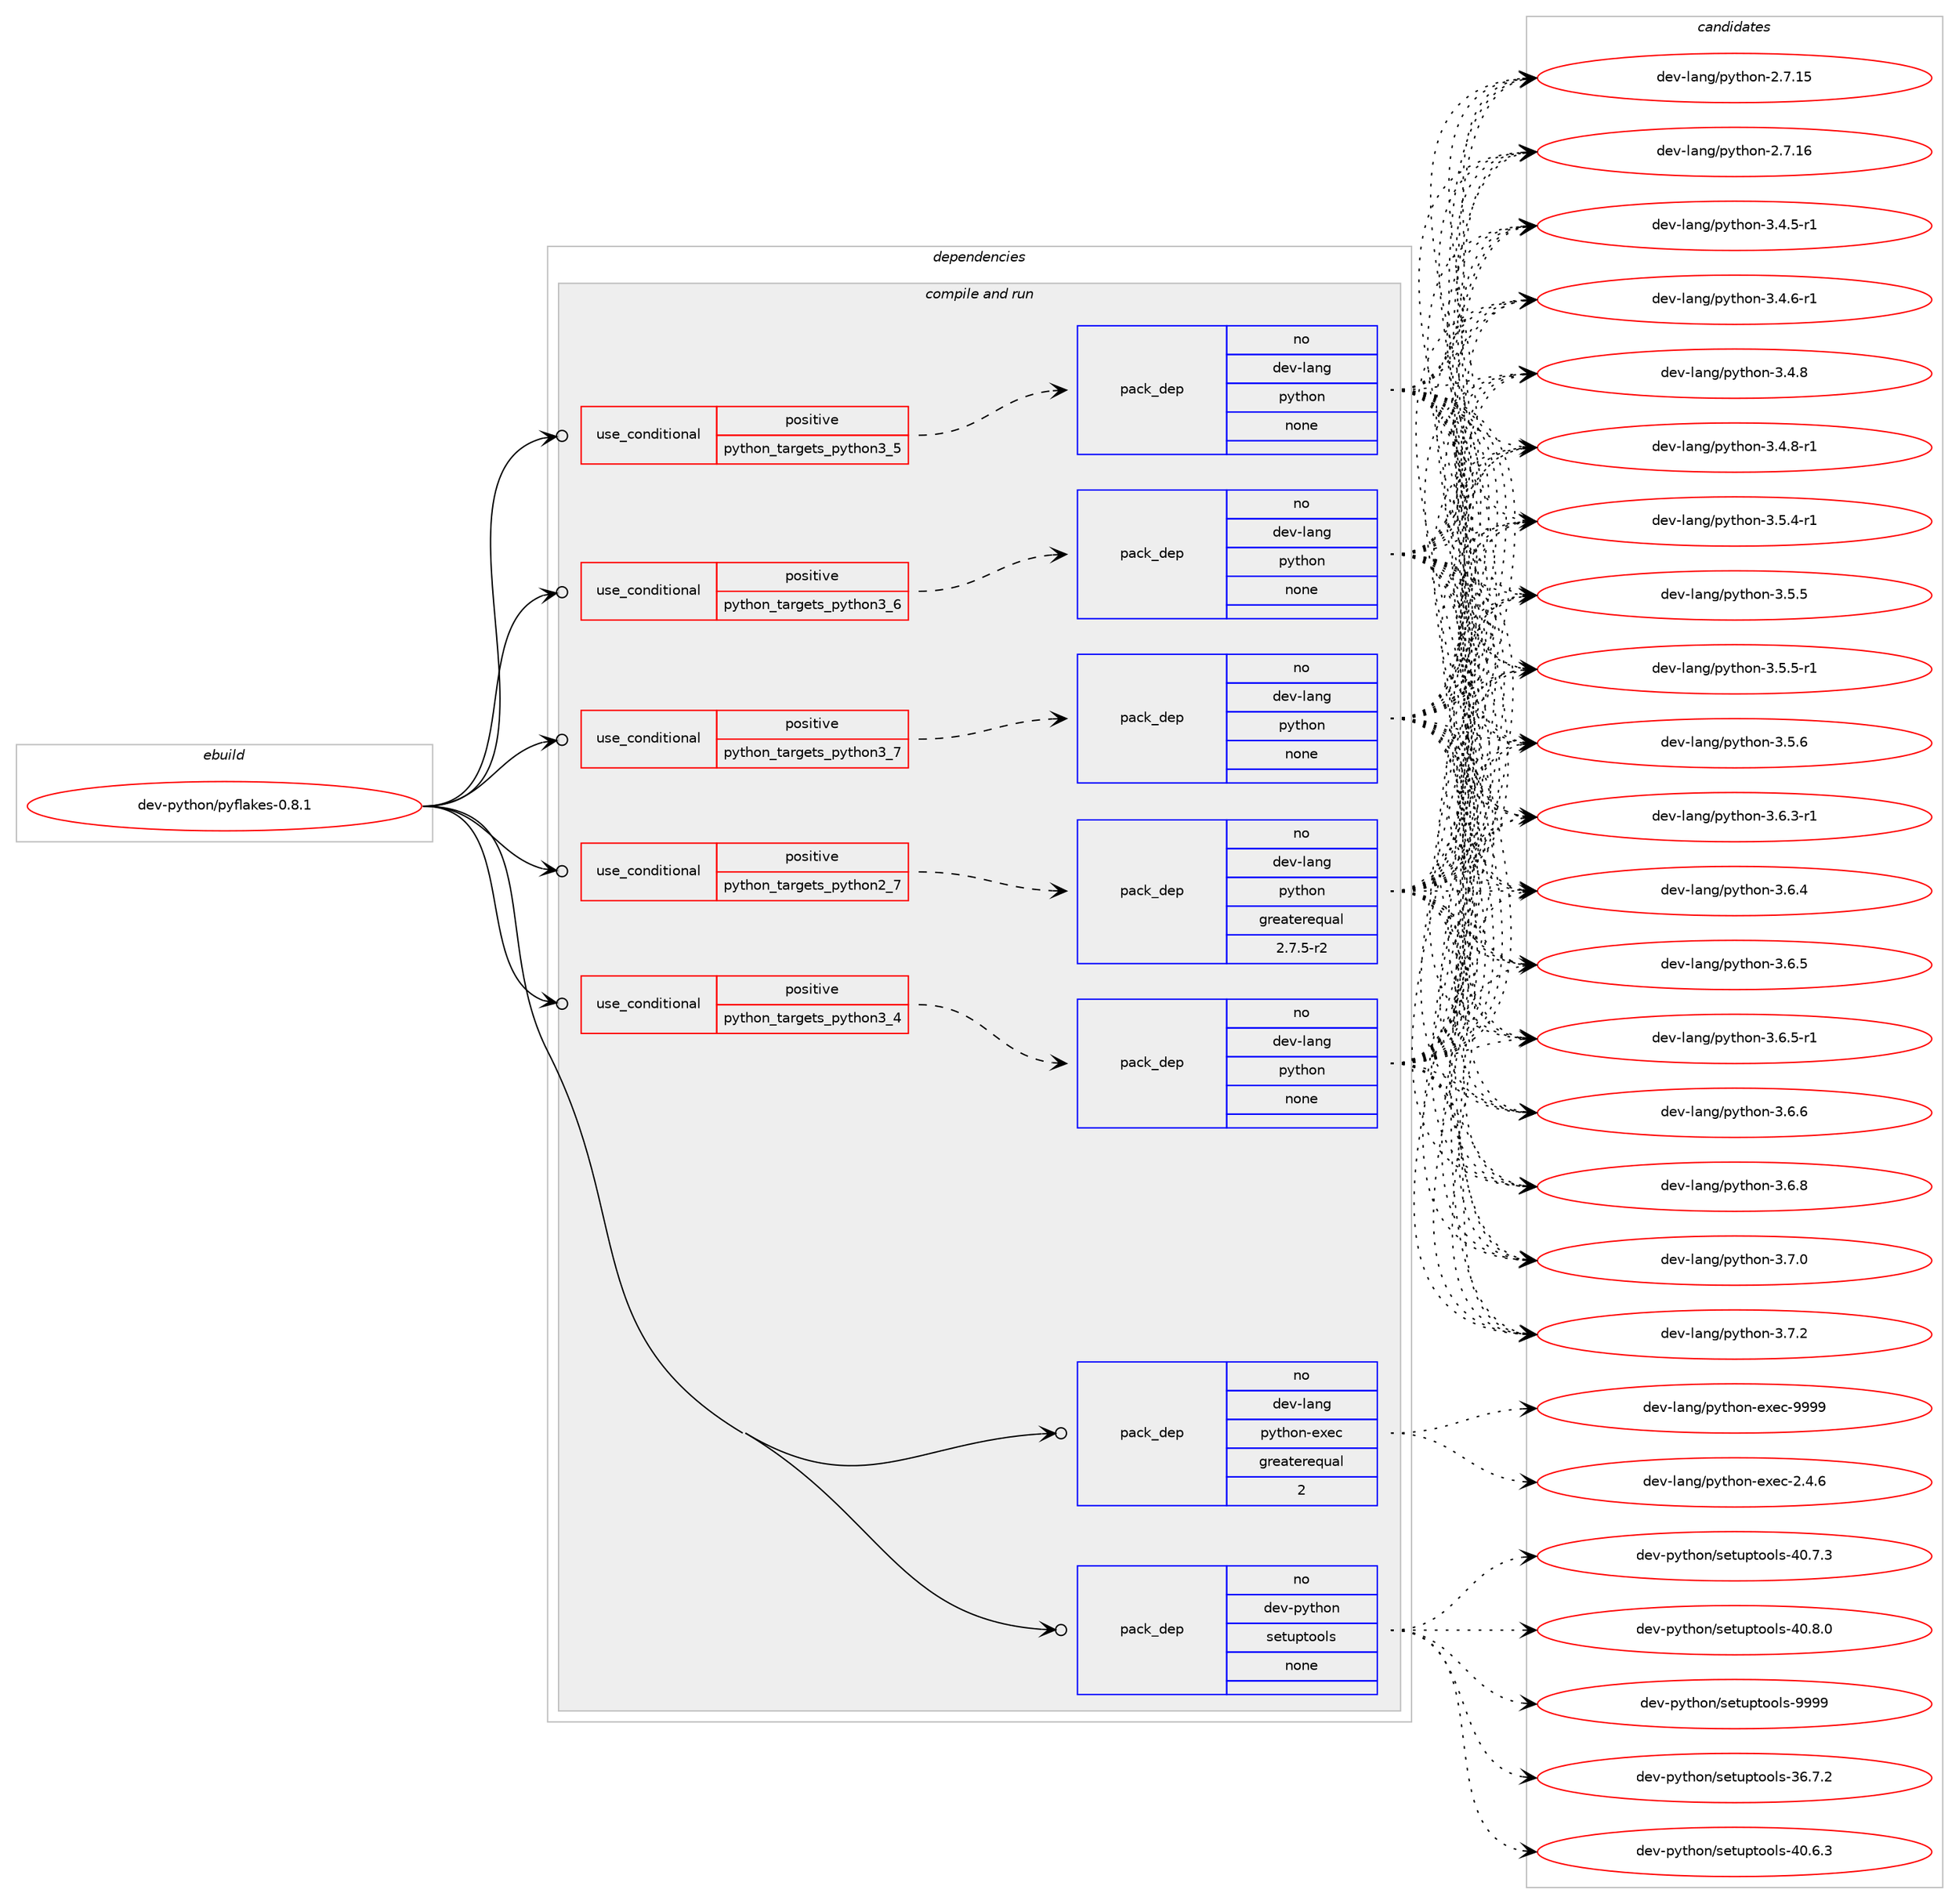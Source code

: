 digraph prolog {

# *************
# Graph options
# *************

newrank=true;
concentrate=true;
compound=true;
graph [rankdir=LR,fontname=Helvetica,fontsize=10,ranksep=1.5];#, ranksep=2.5, nodesep=0.2];
edge  [arrowhead=vee];
node  [fontname=Helvetica,fontsize=10];

# **********
# The ebuild
# **********

subgraph cluster_leftcol {
color=gray;
rank=same;
label=<<i>ebuild</i>>;
id [label="dev-python/pyflakes-0.8.1", color=red, width=4, href="../dev-python/pyflakes-0.8.1.svg"];
}

# ****************
# The dependencies
# ****************

subgraph cluster_midcol {
color=gray;
label=<<i>dependencies</i>>;
subgraph cluster_compile {
fillcolor="#eeeeee";
style=filled;
label=<<i>compile</i>>;
}
subgraph cluster_compileandrun {
fillcolor="#eeeeee";
style=filled;
label=<<i>compile and run</i>>;
subgraph cond380722 {
dependency1429072 [label=<<TABLE BORDER="0" CELLBORDER="1" CELLSPACING="0" CELLPADDING="4"><TR><TD ROWSPAN="3" CELLPADDING="10">use_conditional</TD></TR><TR><TD>positive</TD></TR><TR><TD>python_targets_python2_7</TD></TR></TABLE>>, shape=none, color=red];
subgraph pack1025032 {
dependency1429073 [label=<<TABLE BORDER="0" CELLBORDER="1" CELLSPACING="0" CELLPADDING="4" WIDTH="220"><TR><TD ROWSPAN="6" CELLPADDING="30">pack_dep</TD></TR><TR><TD WIDTH="110">no</TD></TR><TR><TD>dev-lang</TD></TR><TR><TD>python</TD></TR><TR><TD>greaterequal</TD></TR><TR><TD>2.7.5-r2</TD></TR></TABLE>>, shape=none, color=blue];
}
dependency1429072:e -> dependency1429073:w [weight=20,style="dashed",arrowhead="vee"];
}
id:e -> dependency1429072:w [weight=20,style="solid",arrowhead="odotvee"];
subgraph cond380723 {
dependency1429074 [label=<<TABLE BORDER="0" CELLBORDER="1" CELLSPACING="0" CELLPADDING="4"><TR><TD ROWSPAN="3" CELLPADDING="10">use_conditional</TD></TR><TR><TD>positive</TD></TR><TR><TD>python_targets_python3_4</TD></TR></TABLE>>, shape=none, color=red];
subgraph pack1025033 {
dependency1429075 [label=<<TABLE BORDER="0" CELLBORDER="1" CELLSPACING="0" CELLPADDING="4" WIDTH="220"><TR><TD ROWSPAN="6" CELLPADDING="30">pack_dep</TD></TR><TR><TD WIDTH="110">no</TD></TR><TR><TD>dev-lang</TD></TR><TR><TD>python</TD></TR><TR><TD>none</TD></TR><TR><TD></TD></TR></TABLE>>, shape=none, color=blue];
}
dependency1429074:e -> dependency1429075:w [weight=20,style="dashed",arrowhead="vee"];
}
id:e -> dependency1429074:w [weight=20,style="solid",arrowhead="odotvee"];
subgraph cond380724 {
dependency1429076 [label=<<TABLE BORDER="0" CELLBORDER="1" CELLSPACING="0" CELLPADDING="4"><TR><TD ROWSPAN="3" CELLPADDING="10">use_conditional</TD></TR><TR><TD>positive</TD></TR><TR><TD>python_targets_python3_5</TD></TR></TABLE>>, shape=none, color=red];
subgraph pack1025034 {
dependency1429077 [label=<<TABLE BORDER="0" CELLBORDER="1" CELLSPACING="0" CELLPADDING="4" WIDTH="220"><TR><TD ROWSPAN="6" CELLPADDING="30">pack_dep</TD></TR><TR><TD WIDTH="110">no</TD></TR><TR><TD>dev-lang</TD></TR><TR><TD>python</TD></TR><TR><TD>none</TD></TR><TR><TD></TD></TR></TABLE>>, shape=none, color=blue];
}
dependency1429076:e -> dependency1429077:w [weight=20,style="dashed",arrowhead="vee"];
}
id:e -> dependency1429076:w [weight=20,style="solid",arrowhead="odotvee"];
subgraph cond380725 {
dependency1429078 [label=<<TABLE BORDER="0" CELLBORDER="1" CELLSPACING="0" CELLPADDING="4"><TR><TD ROWSPAN="3" CELLPADDING="10">use_conditional</TD></TR><TR><TD>positive</TD></TR><TR><TD>python_targets_python3_6</TD></TR></TABLE>>, shape=none, color=red];
subgraph pack1025035 {
dependency1429079 [label=<<TABLE BORDER="0" CELLBORDER="1" CELLSPACING="0" CELLPADDING="4" WIDTH="220"><TR><TD ROWSPAN="6" CELLPADDING="30">pack_dep</TD></TR><TR><TD WIDTH="110">no</TD></TR><TR><TD>dev-lang</TD></TR><TR><TD>python</TD></TR><TR><TD>none</TD></TR><TR><TD></TD></TR></TABLE>>, shape=none, color=blue];
}
dependency1429078:e -> dependency1429079:w [weight=20,style="dashed",arrowhead="vee"];
}
id:e -> dependency1429078:w [weight=20,style="solid",arrowhead="odotvee"];
subgraph cond380726 {
dependency1429080 [label=<<TABLE BORDER="0" CELLBORDER="1" CELLSPACING="0" CELLPADDING="4"><TR><TD ROWSPAN="3" CELLPADDING="10">use_conditional</TD></TR><TR><TD>positive</TD></TR><TR><TD>python_targets_python3_7</TD></TR></TABLE>>, shape=none, color=red];
subgraph pack1025036 {
dependency1429081 [label=<<TABLE BORDER="0" CELLBORDER="1" CELLSPACING="0" CELLPADDING="4" WIDTH="220"><TR><TD ROWSPAN="6" CELLPADDING="30">pack_dep</TD></TR><TR><TD WIDTH="110">no</TD></TR><TR><TD>dev-lang</TD></TR><TR><TD>python</TD></TR><TR><TD>none</TD></TR><TR><TD></TD></TR></TABLE>>, shape=none, color=blue];
}
dependency1429080:e -> dependency1429081:w [weight=20,style="dashed",arrowhead="vee"];
}
id:e -> dependency1429080:w [weight=20,style="solid",arrowhead="odotvee"];
subgraph pack1025037 {
dependency1429082 [label=<<TABLE BORDER="0" CELLBORDER="1" CELLSPACING="0" CELLPADDING="4" WIDTH="220"><TR><TD ROWSPAN="6" CELLPADDING="30">pack_dep</TD></TR><TR><TD WIDTH="110">no</TD></TR><TR><TD>dev-lang</TD></TR><TR><TD>python-exec</TD></TR><TR><TD>greaterequal</TD></TR><TR><TD>2</TD></TR></TABLE>>, shape=none, color=blue];
}
id:e -> dependency1429082:w [weight=20,style="solid",arrowhead="odotvee"];
subgraph pack1025038 {
dependency1429083 [label=<<TABLE BORDER="0" CELLBORDER="1" CELLSPACING="0" CELLPADDING="4" WIDTH="220"><TR><TD ROWSPAN="6" CELLPADDING="30">pack_dep</TD></TR><TR><TD WIDTH="110">no</TD></TR><TR><TD>dev-python</TD></TR><TR><TD>setuptools</TD></TR><TR><TD>none</TD></TR><TR><TD></TD></TR></TABLE>>, shape=none, color=blue];
}
id:e -> dependency1429083:w [weight=20,style="solid",arrowhead="odotvee"];
}
subgraph cluster_run {
fillcolor="#eeeeee";
style=filled;
label=<<i>run</i>>;
}
}

# **************
# The candidates
# **************

subgraph cluster_choices {
rank=same;
color=gray;
label=<<i>candidates</i>>;

subgraph choice1025032 {
color=black;
nodesep=1;
choice10010111845108971101034711212111610411111045504655464953 [label="dev-lang/python-2.7.15", color=red, width=4,href="../dev-lang/python-2.7.15.svg"];
choice10010111845108971101034711212111610411111045504655464954 [label="dev-lang/python-2.7.16", color=red, width=4,href="../dev-lang/python-2.7.16.svg"];
choice1001011184510897110103471121211161041111104551465246534511449 [label="dev-lang/python-3.4.5-r1", color=red, width=4,href="../dev-lang/python-3.4.5-r1.svg"];
choice1001011184510897110103471121211161041111104551465246544511449 [label="dev-lang/python-3.4.6-r1", color=red, width=4,href="../dev-lang/python-3.4.6-r1.svg"];
choice100101118451089711010347112121116104111110455146524656 [label="dev-lang/python-3.4.8", color=red, width=4,href="../dev-lang/python-3.4.8.svg"];
choice1001011184510897110103471121211161041111104551465246564511449 [label="dev-lang/python-3.4.8-r1", color=red, width=4,href="../dev-lang/python-3.4.8-r1.svg"];
choice1001011184510897110103471121211161041111104551465346524511449 [label="dev-lang/python-3.5.4-r1", color=red, width=4,href="../dev-lang/python-3.5.4-r1.svg"];
choice100101118451089711010347112121116104111110455146534653 [label="dev-lang/python-3.5.5", color=red, width=4,href="../dev-lang/python-3.5.5.svg"];
choice1001011184510897110103471121211161041111104551465346534511449 [label="dev-lang/python-3.5.5-r1", color=red, width=4,href="../dev-lang/python-3.5.5-r1.svg"];
choice100101118451089711010347112121116104111110455146534654 [label="dev-lang/python-3.5.6", color=red, width=4,href="../dev-lang/python-3.5.6.svg"];
choice1001011184510897110103471121211161041111104551465446514511449 [label="dev-lang/python-3.6.3-r1", color=red, width=4,href="../dev-lang/python-3.6.3-r1.svg"];
choice100101118451089711010347112121116104111110455146544652 [label="dev-lang/python-3.6.4", color=red, width=4,href="../dev-lang/python-3.6.4.svg"];
choice100101118451089711010347112121116104111110455146544653 [label="dev-lang/python-3.6.5", color=red, width=4,href="../dev-lang/python-3.6.5.svg"];
choice1001011184510897110103471121211161041111104551465446534511449 [label="dev-lang/python-3.6.5-r1", color=red, width=4,href="../dev-lang/python-3.6.5-r1.svg"];
choice100101118451089711010347112121116104111110455146544654 [label="dev-lang/python-3.6.6", color=red, width=4,href="../dev-lang/python-3.6.6.svg"];
choice100101118451089711010347112121116104111110455146544656 [label="dev-lang/python-3.6.8", color=red, width=4,href="../dev-lang/python-3.6.8.svg"];
choice100101118451089711010347112121116104111110455146554648 [label="dev-lang/python-3.7.0", color=red, width=4,href="../dev-lang/python-3.7.0.svg"];
choice100101118451089711010347112121116104111110455146554650 [label="dev-lang/python-3.7.2", color=red, width=4,href="../dev-lang/python-3.7.2.svg"];
dependency1429073:e -> choice10010111845108971101034711212111610411111045504655464953:w [style=dotted,weight="100"];
dependency1429073:e -> choice10010111845108971101034711212111610411111045504655464954:w [style=dotted,weight="100"];
dependency1429073:e -> choice1001011184510897110103471121211161041111104551465246534511449:w [style=dotted,weight="100"];
dependency1429073:e -> choice1001011184510897110103471121211161041111104551465246544511449:w [style=dotted,weight="100"];
dependency1429073:e -> choice100101118451089711010347112121116104111110455146524656:w [style=dotted,weight="100"];
dependency1429073:e -> choice1001011184510897110103471121211161041111104551465246564511449:w [style=dotted,weight="100"];
dependency1429073:e -> choice1001011184510897110103471121211161041111104551465346524511449:w [style=dotted,weight="100"];
dependency1429073:e -> choice100101118451089711010347112121116104111110455146534653:w [style=dotted,weight="100"];
dependency1429073:e -> choice1001011184510897110103471121211161041111104551465346534511449:w [style=dotted,weight="100"];
dependency1429073:e -> choice100101118451089711010347112121116104111110455146534654:w [style=dotted,weight="100"];
dependency1429073:e -> choice1001011184510897110103471121211161041111104551465446514511449:w [style=dotted,weight="100"];
dependency1429073:e -> choice100101118451089711010347112121116104111110455146544652:w [style=dotted,weight="100"];
dependency1429073:e -> choice100101118451089711010347112121116104111110455146544653:w [style=dotted,weight="100"];
dependency1429073:e -> choice1001011184510897110103471121211161041111104551465446534511449:w [style=dotted,weight="100"];
dependency1429073:e -> choice100101118451089711010347112121116104111110455146544654:w [style=dotted,weight="100"];
dependency1429073:e -> choice100101118451089711010347112121116104111110455146544656:w [style=dotted,weight="100"];
dependency1429073:e -> choice100101118451089711010347112121116104111110455146554648:w [style=dotted,weight="100"];
dependency1429073:e -> choice100101118451089711010347112121116104111110455146554650:w [style=dotted,weight="100"];
}
subgraph choice1025033 {
color=black;
nodesep=1;
choice10010111845108971101034711212111610411111045504655464953 [label="dev-lang/python-2.7.15", color=red, width=4,href="../dev-lang/python-2.7.15.svg"];
choice10010111845108971101034711212111610411111045504655464954 [label="dev-lang/python-2.7.16", color=red, width=4,href="../dev-lang/python-2.7.16.svg"];
choice1001011184510897110103471121211161041111104551465246534511449 [label="dev-lang/python-3.4.5-r1", color=red, width=4,href="../dev-lang/python-3.4.5-r1.svg"];
choice1001011184510897110103471121211161041111104551465246544511449 [label="dev-lang/python-3.4.6-r1", color=red, width=4,href="../dev-lang/python-3.4.6-r1.svg"];
choice100101118451089711010347112121116104111110455146524656 [label="dev-lang/python-3.4.8", color=red, width=4,href="../dev-lang/python-3.4.8.svg"];
choice1001011184510897110103471121211161041111104551465246564511449 [label="dev-lang/python-3.4.8-r1", color=red, width=4,href="../dev-lang/python-3.4.8-r1.svg"];
choice1001011184510897110103471121211161041111104551465346524511449 [label="dev-lang/python-3.5.4-r1", color=red, width=4,href="../dev-lang/python-3.5.4-r1.svg"];
choice100101118451089711010347112121116104111110455146534653 [label="dev-lang/python-3.5.5", color=red, width=4,href="../dev-lang/python-3.5.5.svg"];
choice1001011184510897110103471121211161041111104551465346534511449 [label="dev-lang/python-3.5.5-r1", color=red, width=4,href="../dev-lang/python-3.5.5-r1.svg"];
choice100101118451089711010347112121116104111110455146534654 [label="dev-lang/python-3.5.6", color=red, width=4,href="../dev-lang/python-3.5.6.svg"];
choice1001011184510897110103471121211161041111104551465446514511449 [label="dev-lang/python-3.6.3-r1", color=red, width=4,href="../dev-lang/python-3.6.3-r1.svg"];
choice100101118451089711010347112121116104111110455146544652 [label="dev-lang/python-3.6.4", color=red, width=4,href="../dev-lang/python-3.6.4.svg"];
choice100101118451089711010347112121116104111110455146544653 [label="dev-lang/python-3.6.5", color=red, width=4,href="../dev-lang/python-3.6.5.svg"];
choice1001011184510897110103471121211161041111104551465446534511449 [label="dev-lang/python-3.6.5-r1", color=red, width=4,href="../dev-lang/python-3.6.5-r1.svg"];
choice100101118451089711010347112121116104111110455146544654 [label="dev-lang/python-3.6.6", color=red, width=4,href="../dev-lang/python-3.6.6.svg"];
choice100101118451089711010347112121116104111110455146544656 [label="dev-lang/python-3.6.8", color=red, width=4,href="../dev-lang/python-3.6.8.svg"];
choice100101118451089711010347112121116104111110455146554648 [label="dev-lang/python-3.7.0", color=red, width=4,href="../dev-lang/python-3.7.0.svg"];
choice100101118451089711010347112121116104111110455146554650 [label="dev-lang/python-3.7.2", color=red, width=4,href="../dev-lang/python-3.7.2.svg"];
dependency1429075:e -> choice10010111845108971101034711212111610411111045504655464953:w [style=dotted,weight="100"];
dependency1429075:e -> choice10010111845108971101034711212111610411111045504655464954:w [style=dotted,weight="100"];
dependency1429075:e -> choice1001011184510897110103471121211161041111104551465246534511449:w [style=dotted,weight="100"];
dependency1429075:e -> choice1001011184510897110103471121211161041111104551465246544511449:w [style=dotted,weight="100"];
dependency1429075:e -> choice100101118451089711010347112121116104111110455146524656:w [style=dotted,weight="100"];
dependency1429075:e -> choice1001011184510897110103471121211161041111104551465246564511449:w [style=dotted,weight="100"];
dependency1429075:e -> choice1001011184510897110103471121211161041111104551465346524511449:w [style=dotted,weight="100"];
dependency1429075:e -> choice100101118451089711010347112121116104111110455146534653:w [style=dotted,weight="100"];
dependency1429075:e -> choice1001011184510897110103471121211161041111104551465346534511449:w [style=dotted,weight="100"];
dependency1429075:e -> choice100101118451089711010347112121116104111110455146534654:w [style=dotted,weight="100"];
dependency1429075:e -> choice1001011184510897110103471121211161041111104551465446514511449:w [style=dotted,weight="100"];
dependency1429075:e -> choice100101118451089711010347112121116104111110455146544652:w [style=dotted,weight="100"];
dependency1429075:e -> choice100101118451089711010347112121116104111110455146544653:w [style=dotted,weight="100"];
dependency1429075:e -> choice1001011184510897110103471121211161041111104551465446534511449:w [style=dotted,weight="100"];
dependency1429075:e -> choice100101118451089711010347112121116104111110455146544654:w [style=dotted,weight="100"];
dependency1429075:e -> choice100101118451089711010347112121116104111110455146544656:w [style=dotted,weight="100"];
dependency1429075:e -> choice100101118451089711010347112121116104111110455146554648:w [style=dotted,weight="100"];
dependency1429075:e -> choice100101118451089711010347112121116104111110455146554650:w [style=dotted,weight="100"];
}
subgraph choice1025034 {
color=black;
nodesep=1;
choice10010111845108971101034711212111610411111045504655464953 [label="dev-lang/python-2.7.15", color=red, width=4,href="../dev-lang/python-2.7.15.svg"];
choice10010111845108971101034711212111610411111045504655464954 [label="dev-lang/python-2.7.16", color=red, width=4,href="../dev-lang/python-2.7.16.svg"];
choice1001011184510897110103471121211161041111104551465246534511449 [label="dev-lang/python-3.4.5-r1", color=red, width=4,href="../dev-lang/python-3.4.5-r1.svg"];
choice1001011184510897110103471121211161041111104551465246544511449 [label="dev-lang/python-3.4.6-r1", color=red, width=4,href="../dev-lang/python-3.4.6-r1.svg"];
choice100101118451089711010347112121116104111110455146524656 [label="dev-lang/python-3.4.8", color=red, width=4,href="../dev-lang/python-3.4.8.svg"];
choice1001011184510897110103471121211161041111104551465246564511449 [label="dev-lang/python-3.4.8-r1", color=red, width=4,href="../dev-lang/python-3.4.8-r1.svg"];
choice1001011184510897110103471121211161041111104551465346524511449 [label="dev-lang/python-3.5.4-r1", color=red, width=4,href="../dev-lang/python-3.5.4-r1.svg"];
choice100101118451089711010347112121116104111110455146534653 [label="dev-lang/python-3.5.5", color=red, width=4,href="../dev-lang/python-3.5.5.svg"];
choice1001011184510897110103471121211161041111104551465346534511449 [label="dev-lang/python-3.5.5-r1", color=red, width=4,href="../dev-lang/python-3.5.5-r1.svg"];
choice100101118451089711010347112121116104111110455146534654 [label="dev-lang/python-3.5.6", color=red, width=4,href="../dev-lang/python-3.5.6.svg"];
choice1001011184510897110103471121211161041111104551465446514511449 [label="dev-lang/python-3.6.3-r1", color=red, width=4,href="../dev-lang/python-3.6.3-r1.svg"];
choice100101118451089711010347112121116104111110455146544652 [label="dev-lang/python-3.6.4", color=red, width=4,href="../dev-lang/python-3.6.4.svg"];
choice100101118451089711010347112121116104111110455146544653 [label="dev-lang/python-3.6.5", color=red, width=4,href="../dev-lang/python-3.6.5.svg"];
choice1001011184510897110103471121211161041111104551465446534511449 [label="dev-lang/python-3.6.5-r1", color=red, width=4,href="../dev-lang/python-3.6.5-r1.svg"];
choice100101118451089711010347112121116104111110455146544654 [label="dev-lang/python-3.6.6", color=red, width=4,href="../dev-lang/python-3.6.6.svg"];
choice100101118451089711010347112121116104111110455146544656 [label="dev-lang/python-3.6.8", color=red, width=4,href="../dev-lang/python-3.6.8.svg"];
choice100101118451089711010347112121116104111110455146554648 [label="dev-lang/python-3.7.0", color=red, width=4,href="../dev-lang/python-3.7.0.svg"];
choice100101118451089711010347112121116104111110455146554650 [label="dev-lang/python-3.7.2", color=red, width=4,href="../dev-lang/python-3.7.2.svg"];
dependency1429077:e -> choice10010111845108971101034711212111610411111045504655464953:w [style=dotted,weight="100"];
dependency1429077:e -> choice10010111845108971101034711212111610411111045504655464954:w [style=dotted,weight="100"];
dependency1429077:e -> choice1001011184510897110103471121211161041111104551465246534511449:w [style=dotted,weight="100"];
dependency1429077:e -> choice1001011184510897110103471121211161041111104551465246544511449:w [style=dotted,weight="100"];
dependency1429077:e -> choice100101118451089711010347112121116104111110455146524656:w [style=dotted,weight="100"];
dependency1429077:e -> choice1001011184510897110103471121211161041111104551465246564511449:w [style=dotted,weight="100"];
dependency1429077:e -> choice1001011184510897110103471121211161041111104551465346524511449:w [style=dotted,weight="100"];
dependency1429077:e -> choice100101118451089711010347112121116104111110455146534653:w [style=dotted,weight="100"];
dependency1429077:e -> choice1001011184510897110103471121211161041111104551465346534511449:w [style=dotted,weight="100"];
dependency1429077:e -> choice100101118451089711010347112121116104111110455146534654:w [style=dotted,weight="100"];
dependency1429077:e -> choice1001011184510897110103471121211161041111104551465446514511449:w [style=dotted,weight="100"];
dependency1429077:e -> choice100101118451089711010347112121116104111110455146544652:w [style=dotted,weight="100"];
dependency1429077:e -> choice100101118451089711010347112121116104111110455146544653:w [style=dotted,weight="100"];
dependency1429077:e -> choice1001011184510897110103471121211161041111104551465446534511449:w [style=dotted,weight="100"];
dependency1429077:e -> choice100101118451089711010347112121116104111110455146544654:w [style=dotted,weight="100"];
dependency1429077:e -> choice100101118451089711010347112121116104111110455146544656:w [style=dotted,weight="100"];
dependency1429077:e -> choice100101118451089711010347112121116104111110455146554648:w [style=dotted,weight="100"];
dependency1429077:e -> choice100101118451089711010347112121116104111110455146554650:w [style=dotted,weight="100"];
}
subgraph choice1025035 {
color=black;
nodesep=1;
choice10010111845108971101034711212111610411111045504655464953 [label="dev-lang/python-2.7.15", color=red, width=4,href="../dev-lang/python-2.7.15.svg"];
choice10010111845108971101034711212111610411111045504655464954 [label="dev-lang/python-2.7.16", color=red, width=4,href="../dev-lang/python-2.7.16.svg"];
choice1001011184510897110103471121211161041111104551465246534511449 [label="dev-lang/python-3.4.5-r1", color=red, width=4,href="../dev-lang/python-3.4.5-r1.svg"];
choice1001011184510897110103471121211161041111104551465246544511449 [label="dev-lang/python-3.4.6-r1", color=red, width=4,href="../dev-lang/python-3.4.6-r1.svg"];
choice100101118451089711010347112121116104111110455146524656 [label="dev-lang/python-3.4.8", color=red, width=4,href="../dev-lang/python-3.4.8.svg"];
choice1001011184510897110103471121211161041111104551465246564511449 [label="dev-lang/python-3.4.8-r1", color=red, width=4,href="../dev-lang/python-3.4.8-r1.svg"];
choice1001011184510897110103471121211161041111104551465346524511449 [label="dev-lang/python-3.5.4-r1", color=red, width=4,href="../dev-lang/python-3.5.4-r1.svg"];
choice100101118451089711010347112121116104111110455146534653 [label="dev-lang/python-3.5.5", color=red, width=4,href="../dev-lang/python-3.5.5.svg"];
choice1001011184510897110103471121211161041111104551465346534511449 [label="dev-lang/python-3.5.5-r1", color=red, width=4,href="../dev-lang/python-3.5.5-r1.svg"];
choice100101118451089711010347112121116104111110455146534654 [label="dev-lang/python-3.5.6", color=red, width=4,href="../dev-lang/python-3.5.6.svg"];
choice1001011184510897110103471121211161041111104551465446514511449 [label="dev-lang/python-3.6.3-r1", color=red, width=4,href="../dev-lang/python-3.6.3-r1.svg"];
choice100101118451089711010347112121116104111110455146544652 [label="dev-lang/python-3.6.4", color=red, width=4,href="../dev-lang/python-3.6.4.svg"];
choice100101118451089711010347112121116104111110455146544653 [label="dev-lang/python-3.6.5", color=red, width=4,href="../dev-lang/python-3.6.5.svg"];
choice1001011184510897110103471121211161041111104551465446534511449 [label="dev-lang/python-3.6.5-r1", color=red, width=4,href="../dev-lang/python-3.6.5-r1.svg"];
choice100101118451089711010347112121116104111110455146544654 [label="dev-lang/python-3.6.6", color=red, width=4,href="../dev-lang/python-3.6.6.svg"];
choice100101118451089711010347112121116104111110455146544656 [label="dev-lang/python-3.6.8", color=red, width=4,href="../dev-lang/python-3.6.8.svg"];
choice100101118451089711010347112121116104111110455146554648 [label="dev-lang/python-3.7.0", color=red, width=4,href="../dev-lang/python-3.7.0.svg"];
choice100101118451089711010347112121116104111110455146554650 [label="dev-lang/python-3.7.2", color=red, width=4,href="../dev-lang/python-3.7.2.svg"];
dependency1429079:e -> choice10010111845108971101034711212111610411111045504655464953:w [style=dotted,weight="100"];
dependency1429079:e -> choice10010111845108971101034711212111610411111045504655464954:w [style=dotted,weight="100"];
dependency1429079:e -> choice1001011184510897110103471121211161041111104551465246534511449:w [style=dotted,weight="100"];
dependency1429079:e -> choice1001011184510897110103471121211161041111104551465246544511449:w [style=dotted,weight="100"];
dependency1429079:e -> choice100101118451089711010347112121116104111110455146524656:w [style=dotted,weight="100"];
dependency1429079:e -> choice1001011184510897110103471121211161041111104551465246564511449:w [style=dotted,weight="100"];
dependency1429079:e -> choice1001011184510897110103471121211161041111104551465346524511449:w [style=dotted,weight="100"];
dependency1429079:e -> choice100101118451089711010347112121116104111110455146534653:w [style=dotted,weight="100"];
dependency1429079:e -> choice1001011184510897110103471121211161041111104551465346534511449:w [style=dotted,weight="100"];
dependency1429079:e -> choice100101118451089711010347112121116104111110455146534654:w [style=dotted,weight="100"];
dependency1429079:e -> choice1001011184510897110103471121211161041111104551465446514511449:w [style=dotted,weight="100"];
dependency1429079:e -> choice100101118451089711010347112121116104111110455146544652:w [style=dotted,weight="100"];
dependency1429079:e -> choice100101118451089711010347112121116104111110455146544653:w [style=dotted,weight="100"];
dependency1429079:e -> choice1001011184510897110103471121211161041111104551465446534511449:w [style=dotted,weight="100"];
dependency1429079:e -> choice100101118451089711010347112121116104111110455146544654:w [style=dotted,weight="100"];
dependency1429079:e -> choice100101118451089711010347112121116104111110455146544656:w [style=dotted,weight="100"];
dependency1429079:e -> choice100101118451089711010347112121116104111110455146554648:w [style=dotted,weight="100"];
dependency1429079:e -> choice100101118451089711010347112121116104111110455146554650:w [style=dotted,weight="100"];
}
subgraph choice1025036 {
color=black;
nodesep=1;
choice10010111845108971101034711212111610411111045504655464953 [label="dev-lang/python-2.7.15", color=red, width=4,href="../dev-lang/python-2.7.15.svg"];
choice10010111845108971101034711212111610411111045504655464954 [label="dev-lang/python-2.7.16", color=red, width=4,href="../dev-lang/python-2.7.16.svg"];
choice1001011184510897110103471121211161041111104551465246534511449 [label="dev-lang/python-3.4.5-r1", color=red, width=4,href="../dev-lang/python-3.4.5-r1.svg"];
choice1001011184510897110103471121211161041111104551465246544511449 [label="dev-lang/python-3.4.6-r1", color=red, width=4,href="../dev-lang/python-3.4.6-r1.svg"];
choice100101118451089711010347112121116104111110455146524656 [label="dev-lang/python-3.4.8", color=red, width=4,href="../dev-lang/python-3.4.8.svg"];
choice1001011184510897110103471121211161041111104551465246564511449 [label="dev-lang/python-3.4.8-r1", color=red, width=4,href="../dev-lang/python-3.4.8-r1.svg"];
choice1001011184510897110103471121211161041111104551465346524511449 [label="dev-lang/python-3.5.4-r1", color=red, width=4,href="../dev-lang/python-3.5.4-r1.svg"];
choice100101118451089711010347112121116104111110455146534653 [label="dev-lang/python-3.5.5", color=red, width=4,href="../dev-lang/python-3.5.5.svg"];
choice1001011184510897110103471121211161041111104551465346534511449 [label="dev-lang/python-3.5.5-r1", color=red, width=4,href="../dev-lang/python-3.5.5-r1.svg"];
choice100101118451089711010347112121116104111110455146534654 [label="dev-lang/python-3.5.6", color=red, width=4,href="../dev-lang/python-3.5.6.svg"];
choice1001011184510897110103471121211161041111104551465446514511449 [label="dev-lang/python-3.6.3-r1", color=red, width=4,href="../dev-lang/python-3.6.3-r1.svg"];
choice100101118451089711010347112121116104111110455146544652 [label="dev-lang/python-3.6.4", color=red, width=4,href="../dev-lang/python-3.6.4.svg"];
choice100101118451089711010347112121116104111110455146544653 [label="dev-lang/python-3.6.5", color=red, width=4,href="../dev-lang/python-3.6.5.svg"];
choice1001011184510897110103471121211161041111104551465446534511449 [label="dev-lang/python-3.6.5-r1", color=red, width=4,href="../dev-lang/python-3.6.5-r1.svg"];
choice100101118451089711010347112121116104111110455146544654 [label="dev-lang/python-3.6.6", color=red, width=4,href="../dev-lang/python-3.6.6.svg"];
choice100101118451089711010347112121116104111110455146544656 [label="dev-lang/python-3.6.8", color=red, width=4,href="../dev-lang/python-3.6.8.svg"];
choice100101118451089711010347112121116104111110455146554648 [label="dev-lang/python-3.7.0", color=red, width=4,href="../dev-lang/python-3.7.0.svg"];
choice100101118451089711010347112121116104111110455146554650 [label="dev-lang/python-3.7.2", color=red, width=4,href="../dev-lang/python-3.7.2.svg"];
dependency1429081:e -> choice10010111845108971101034711212111610411111045504655464953:w [style=dotted,weight="100"];
dependency1429081:e -> choice10010111845108971101034711212111610411111045504655464954:w [style=dotted,weight="100"];
dependency1429081:e -> choice1001011184510897110103471121211161041111104551465246534511449:w [style=dotted,weight="100"];
dependency1429081:e -> choice1001011184510897110103471121211161041111104551465246544511449:w [style=dotted,weight="100"];
dependency1429081:e -> choice100101118451089711010347112121116104111110455146524656:w [style=dotted,weight="100"];
dependency1429081:e -> choice1001011184510897110103471121211161041111104551465246564511449:w [style=dotted,weight="100"];
dependency1429081:e -> choice1001011184510897110103471121211161041111104551465346524511449:w [style=dotted,weight="100"];
dependency1429081:e -> choice100101118451089711010347112121116104111110455146534653:w [style=dotted,weight="100"];
dependency1429081:e -> choice1001011184510897110103471121211161041111104551465346534511449:w [style=dotted,weight="100"];
dependency1429081:e -> choice100101118451089711010347112121116104111110455146534654:w [style=dotted,weight="100"];
dependency1429081:e -> choice1001011184510897110103471121211161041111104551465446514511449:w [style=dotted,weight="100"];
dependency1429081:e -> choice100101118451089711010347112121116104111110455146544652:w [style=dotted,weight="100"];
dependency1429081:e -> choice100101118451089711010347112121116104111110455146544653:w [style=dotted,weight="100"];
dependency1429081:e -> choice1001011184510897110103471121211161041111104551465446534511449:w [style=dotted,weight="100"];
dependency1429081:e -> choice100101118451089711010347112121116104111110455146544654:w [style=dotted,weight="100"];
dependency1429081:e -> choice100101118451089711010347112121116104111110455146544656:w [style=dotted,weight="100"];
dependency1429081:e -> choice100101118451089711010347112121116104111110455146554648:w [style=dotted,weight="100"];
dependency1429081:e -> choice100101118451089711010347112121116104111110455146554650:w [style=dotted,weight="100"];
}
subgraph choice1025037 {
color=black;
nodesep=1;
choice1001011184510897110103471121211161041111104510112010199455046524654 [label="dev-lang/python-exec-2.4.6", color=red, width=4,href="../dev-lang/python-exec-2.4.6.svg"];
choice10010111845108971101034711212111610411111045101120101994557575757 [label="dev-lang/python-exec-9999", color=red, width=4,href="../dev-lang/python-exec-9999.svg"];
dependency1429082:e -> choice1001011184510897110103471121211161041111104510112010199455046524654:w [style=dotted,weight="100"];
dependency1429082:e -> choice10010111845108971101034711212111610411111045101120101994557575757:w [style=dotted,weight="100"];
}
subgraph choice1025038 {
color=black;
nodesep=1;
choice100101118451121211161041111104711510111611711211611111110811545515446554650 [label="dev-python/setuptools-36.7.2", color=red, width=4,href="../dev-python/setuptools-36.7.2.svg"];
choice100101118451121211161041111104711510111611711211611111110811545524846544651 [label="dev-python/setuptools-40.6.3", color=red, width=4,href="../dev-python/setuptools-40.6.3.svg"];
choice100101118451121211161041111104711510111611711211611111110811545524846554651 [label="dev-python/setuptools-40.7.3", color=red, width=4,href="../dev-python/setuptools-40.7.3.svg"];
choice100101118451121211161041111104711510111611711211611111110811545524846564648 [label="dev-python/setuptools-40.8.0", color=red, width=4,href="../dev-python/setuptools-40.8.0.svg"];
choice10010111845112121116104111110471151011161171121161111111081154557575757 [label="dev-python/setuptools-9999", color=red, width=4,href="../dev-python/setuptools-9999.svg"];
dependency1429083:e -> choice100101118451121211161041111104711510111611711211611111110811545515446554650:w [style=dotted,weight="100"];
dependency1429083:e -> choice100101118451121211161041111104711510111611711211611111110811545524846544651:w [style=dotted,weight="100"];
dependency1429083:e -> choice100101118451121211161041111104711510111611711211611111110811545524846554651:w [style=dotted,weight="100"];
dependency1429083:e -> choice100101118451121211161041111104711510111611711211611111110811545524846564648:w [style=dotted,weight="100"];
dependency1429083:e -> choice10010111845112121116104111110471151011161171121161111111081154557575757:w [style=dotted,weight="100"];
}
}

}
